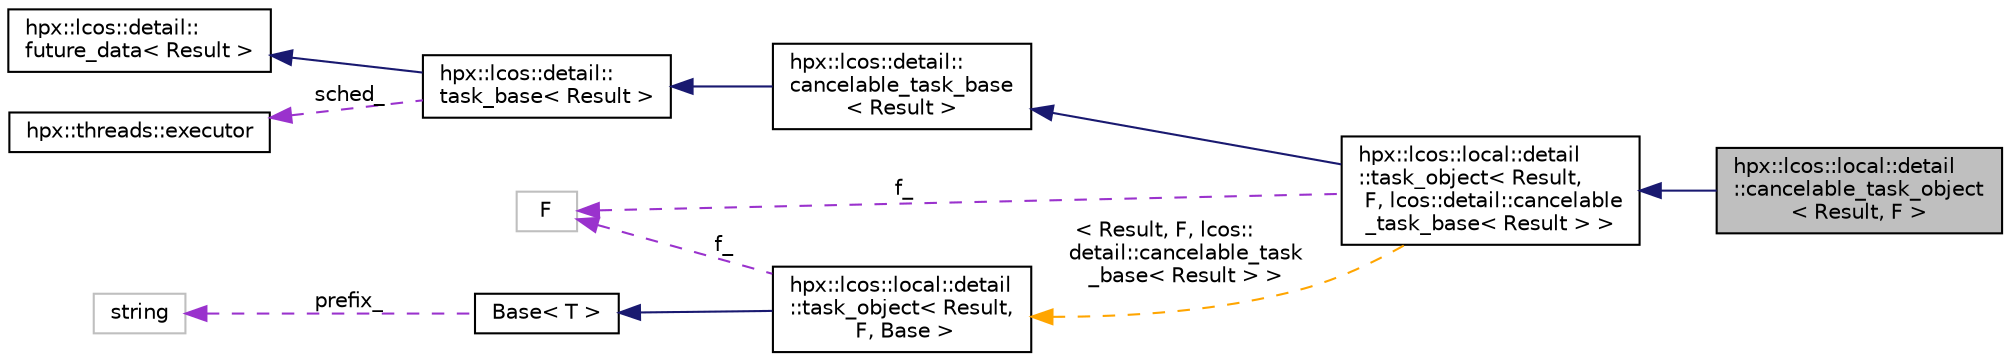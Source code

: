 digraph "hpx::lcos::local::detail::cancelable_task_object&lt; Result, F &gt;"
{
  edge [fontname="Helvetica",fontsize="10",labelfontname="Helvetica",labelfontsize="10"];
  node [fontname="Helvetica",fontsize="10",shape=record];
  rankdir="LR";
  Node7 [label="hpx::lcos::local::detail\l::cancelable_task_object\l\< Result, F \>",height=0.2,width=0.4,color="black", fillcolor="grey75", style="filled", fontcolor="black"];
  Node8 -> Node7 [dir="back",color="midnightblue",fontsize="10",style="solid",fontname="Helvetica"];
  Node8 [label="hpx::lcos::local::detail\l::task_object\< Result,\l F, lcos::detail::cancelable\l_task_base\< Result \> \>",height=0.2,width=0.4,color="black", fillcolor="white", style="filled",URL="$dc/d6b/structhpx_1_1lcos_1_1local_1_1detail_1_1task__object.html"];
  Node9 -> Node8 [dir="back",color="midnightblue",fontsize="10",style="solid",fontname="Helvetica"];
  Node9 [label="hpx::lcos::detail::\lcancelable_task_base\l\< Result \>",height=0.2,width=0.4,color="black", fillcolor="white", style="filled",URL="$d0/d9c/structhpx_1_1lcos_1_1detail_1_1cancelable__task__base.html"];
  Node10 -> Node9 [dir="back",color="midnightblue",fontsize="10",style="solid",fontname="Helvetica"];
  Node10 [label="hpx::lcos::detail::\ltask_base\< Result \>",height=0.2,width=0.4,color="black", fillcolor="white", style="filled",URL="$d6/d98/structhpx_1_1lcos_1_1detail_1_1task__base.html"];
  Node11 -> Node10 [dir="back",color="midnightblue",fontsize="10",style="solid",fontname="Helvetica"];
  Node11 [label="hpx::lcos::detail::\lfuture_data\< Result \>",height=0.2,width=0.4,color="black", fillcolor="white", style="filled",URL="$d9/dfd/structhpx_1_1lcos_1_1detail_1_1future__data.html"];
  Node12 -> Node10 [dir="back",color="darkorchid3",fontsize="10",style="dashed",label=" sched_" ,fontname="Helvetica"];
  Node12 [label="hpx::threads::executor",height=0.2,width=0.4,color="black", fillcolor="white", style="filled",URL="$d5/df2/classhpx_1_1threads_1_1executor.html"];
  Node13 -> Node8 [dir="back",color="darkorchid3",fontsize="10",style="dashed",label=" f_" ,fontname="Helvetica"];
  Node13 [label="F",height=0.2,width=0.4,color="grey75", fillcolor="white", style="filled"];
  Node14 -> Node8 [dir="back",color="orange",fontsize="10",style="dashed",label=" \< Result, F, lcos::\ldetail::cancelable_task\l_base\< Result \> \>" ,fontname="Helvetica"];
  Node14 [label="hpx::lcos::local::detail\l::task_object\< Result,\l F, Base \>",height=0.2,width=0.4,color="black", fillcolor="white", style="filled",URL="$dc/d6b/structhpx_1_1lcos_1_1local_1_1detail_1_1task__object.html"];
  Node15 -> Node14 [dir="back",color="midnightblue",fontsize="10",style="solid",fontname="Helvetica"];
  Node15 [label="Base\< T \>",height=0.2,width=0.4,color="black", fillcolor="white", style="filled",URL="$d0/d05/struct_base.html"];
  Node16 -> Node15 [dir="back",color="darkorchid3",fontsize="10",style="dashed",label=" prefix_" ,fontname="Helvetica"];
  Node16 [label="string",height=0.2,width=0.4,color="grey75", fillcolor="white", style="filled"];
  Node13 -> Node14 [dir="back",color="darkorchid3",fontsize="10",style="dashed",label=" f_" ,fontname="Helvetica"];
}
